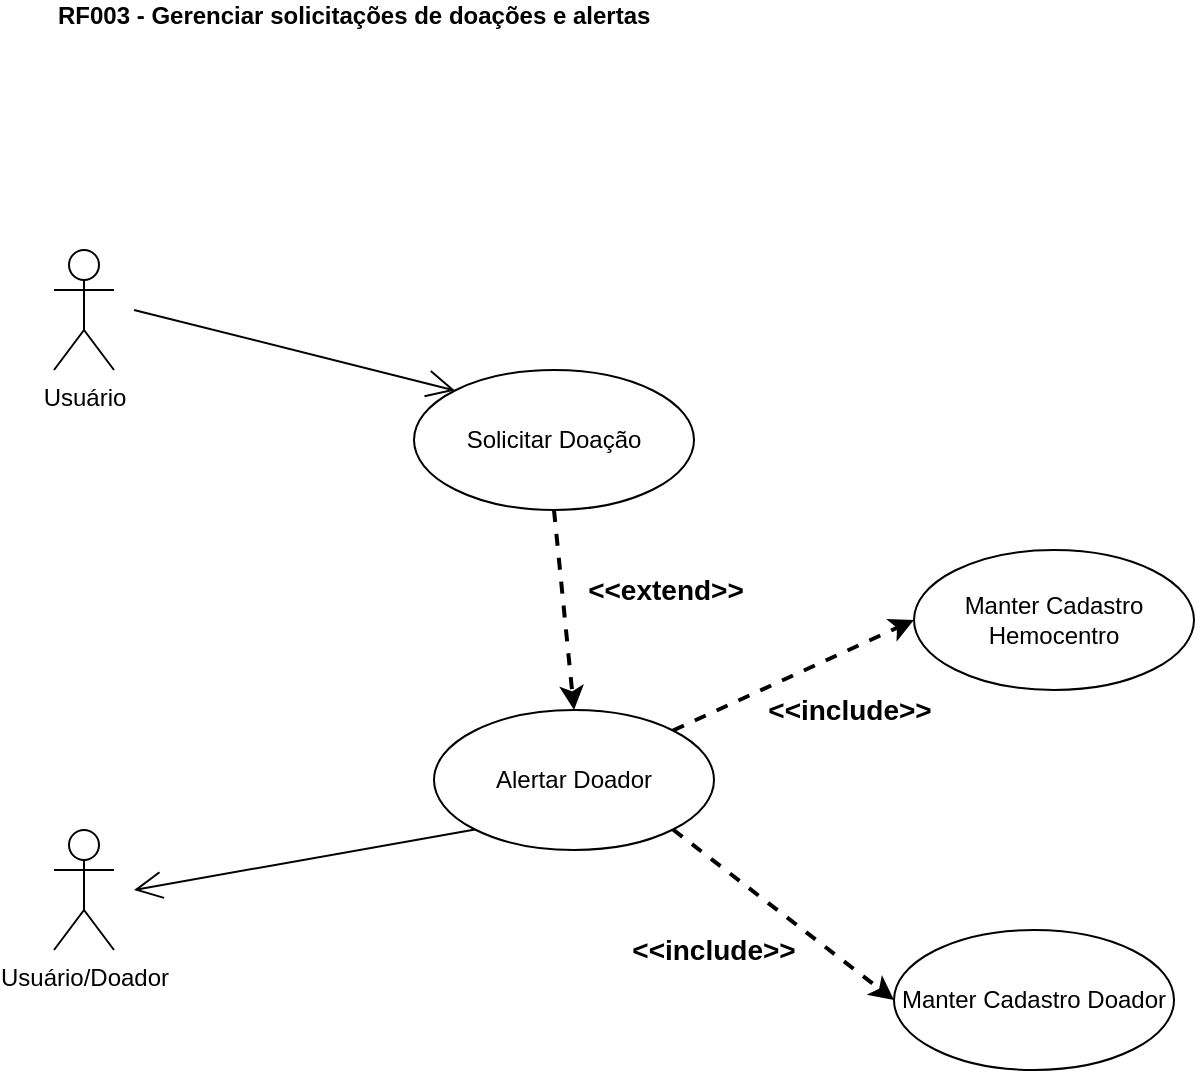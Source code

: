 <mxfile version="11.1.4" type="device"><diagram id="budAvFjoP-ml8Pe7X42M" name="Page-1"><mxGraphModel dx="1422" dy="824" grid="1" gridSize="10" guides="1" tooltips="1" connect="1" arrows="1" fold="1" page="1" pageScale="1" pageWidth="827" pageHeight="1169" math="0" shadow="0"><root><mxCell id="0"/><mxCell id="1" parent="0"/><mxCell id="gzf9CkEBER38CHXhIIi3-1" value="Usuário" style="shape=umlActor;verticalLabelPosition=bottom;labelBackgroundColor=#ffffff;verticalAlign=top;html=1;" parent="1" vertex="1"><mxGeometry x="140" y="620" width="30" height="60" as="geometry"/></mxCell><mxCell id="gzf9CkEBER38CHXhIIi3-7" value="Solicitar Doação" style="ellipse;whiteSpace=wrap;html=1;" parent="1" vertex="1"><mxGeometry x="320" y="680" width="140" height="70" as="geometry"/></mxCell><mxCell id="gzf9CkEBER38CHXhIIi3-16" value="&lt;b&gt;RF003 -&amp;nbsp;&lt;/b&gt;&lt;font style=&quot;font-size: 12px&quot;&gt;&lt;b&gt;&lt;font style=&quot;background-color: transparent ; font-size: 12px&quot;&gt;G&lt;/font&gt;&lt;font style=&quot;background-color: transparent ; font-size: 12px&quot;&gt;erenciar solicitações de doações e alertas&lt;/font&gt;&lt;/b&gt;&lt;/font&gt;&lt;b&gt;&lt;br&gt;&lt;/b&gt;&lt;b&gt;&amp;nbsp;&lt;/b&gt;" style="text;html=1;strokeColor=none;fillColor=none;align=left;verticalAlign=middle;whiteSpace=wrap;rounded=0;" parent="1" vertex="1"><mxGeometry x="140" y="500" width="340" height="20" as="geometry"/></mxCell><mxCell id="gzf9CkEBER38CHXhIIi3-25" value="" style="endArrow=open;endFill=1;endSize=12;html=1;entryX=0;entryY=0;entryDx=0;entryDy=0;" parent="1" target="gzf9CkEBER38CHXhIIi3-7" edge="1"><mxGeometry width="160" relative="1" as="geometry"><mxPoint x="180" y="650" as="sourcePoint"/><mxPoint x="360" y="629.5" as="targetPoint"/></mxGeometry></mxCell><mxCell id="gzf9CkEBER38CHXhIIi3-27" value="Usuário/Doador" style="shape=umlActor;verticalLabelPosition=bottom;labelBackgroundColor=#ffffff;verticalAlign=top;html=1;" parent="1" vertex="1"><mxGeometry x="140" y="910" width="30" height="60" as="geometry"/></mxCell><mxCell id="gzf9CkEBER38CHXhIIi3-29" value="Alertar&amp;nbsp;Doador" style="ellipse;whiteSpace=wrap;html=1;fillColor=none;" parent="1" vertex="1"><mxGeometry x="330" y="850" width="140" height="70" as="geometry"/></mxCell><mxCell id="gzf9CkEBER38CHXhIIi3-31" value="" style="endArrow=open;endFill=1;endSize=12;html=1;exitX=0;exitY=1;exitDx=0;exitDy=0;" parent="1" source="gzf9CkEBER38CHXhIIi3-29" edge="1"><mxGeometry width="160" relative="1" as="geometry"><mxPoint x="110" y="1010" as="sourcePoint"/><mxPoint x="180" y="940" as="targetPoint"/></mxGeometry></mxCell><mxCell id="gzf9CkEBER38CHXhIIi3-33" value="Manter Cadastro Hemocentro" style="ellipse;whiteSpace=wrap;html=1;fillColor=none;" parent="1" vertex="1"><mxGeometry x="570" y="770" width="140" height="70" as="geometry"/></mxCell><mxCell id="gzf9CkEBER38CHXhIIi3-34" value="Manter Cadastro Doador" style="ellipse;whiteSpace=wrap;html=1;fillColor=none;" parent="1" vertex="1"><mxGeometry x="560" y="960" width="140" height="70" as="geometry"/></mxCell><mxCell id="purf7HaNyDxtXtTBsCvs-1" style="edgeStyle=none;rounded=1;orthogonalLoop=1;jettySize=auto;html=1;exitX=0.5;exitY=1;exitDx=0;exitDy=0;dashed=1;startArrow=none;startFill=0;strokeWidth=2;entryX=0.5;entryY=0;entryDx=0;entryDy=0;" edge="1" parent="1" source="gzf9CkEBER38CHXhIIi3-7" target="gzf9CkEBER38CHXhIIi3-29"><mxGeometry relative="1" as="geometry"><mxPoint x="572" y="560" as="targetPoint"/><mxPoint x="572" y="800" as="sourcePoint"/></mxGeometry></mxCell><mxCell id="purf7HaNyDxtXtTBsCvs-2" value="&amp;lt;&amp;lt;extend&amp;gt;&amp;gt;" style="text;html=1;strokeColor=none;fillColor=none;align=center;verticalAlign=middle;whiteSpace=wrap;rounded=0;fontSize=14;fontStyle=1" vertex="1" parent="1"><mxGeometry x="400" y="780" width="92" height="20" as="geometry"/></mxCell><mxCell id="purf7HaNyDxtXtTBsCvs-3" style="edgeStyle=none;rounded=1;orthogonalLoop=1;jettySize=auto;html=1;exitX=1;exitY=1;exitDx=0;exitDy=0;dashed=1;startArrow=none;startFill=0;strokeWidth=2;entryX=0;entryY=0.5;entryDx=0;entryDy=0;" edge="1" parent="1" source="gzf9CkEBER38CHXhIIi3-29" target="gzf9CkEBER38CHXhIIi3-34"><mxGeometry relative="1" as="geometry"><mxPoint x="497" y="1030" as="targetPoint"/><mxPoint x="487" y="930" as="sourcePoint"/></mxGeometry></mxCell><mxCell id="purf7HaNyDxtXtTBsCvs-4" style="edgeStyle=none;rounded=1;orthogonalLoop=1;jettySize=auto;html=1;exitX=1;exitY=0;exitDx=0;exitDy=0;dashed=1;startArrow=none;startFill=0;strokeWidth=2;entryX=0;entryY=0.5;entryDx=0;entryDy=0;" edge="1" parent="1" source="gzf9CkEBER38CHXhIIi3-29" target="gzf9CkEBER38CHXhIIi3-33"><mxGeometry relative="1" as="geometry"><mxPoint x="550" y="950" as="targetPoint"/><mxPoint x="540" y="850" as="sourcePoint"/></mxGeometry></mxCell><mxCell id="purf7HaNyDxtXtTBsCvs-5" value="&amp;lt;&amp;lt;include&amp;gt;&amp;gt;" style="text;html=1;strokeColor=none;fillColor=none;align=center;verticalAlign=middle;whiteSpace=wrap;rounded=0;fontSize=14;fontStyle=1" vertex="1" parent="1"><mxGeometry x="492" y="840" width="92" height="20" as="geometry"/></mxCell><mxCell id="purf7HaNyDxtXtTBsCvs-6" value="&amp;lt;&amp;lt;include&amp;gt;&amp;gt;" style="text;html=1;strokeColor=none;fillColor=none;align=center;verticalAlign=middle;whiteSpace=wrap;rounded=0;fontSize=14;fontStyle=1" vertex="1" parent="1"><mxGeometry x="424" y="960" width="92" height="20" as="geometry"/></mxCell></root></mxGraphModel></diagram></mxfile>